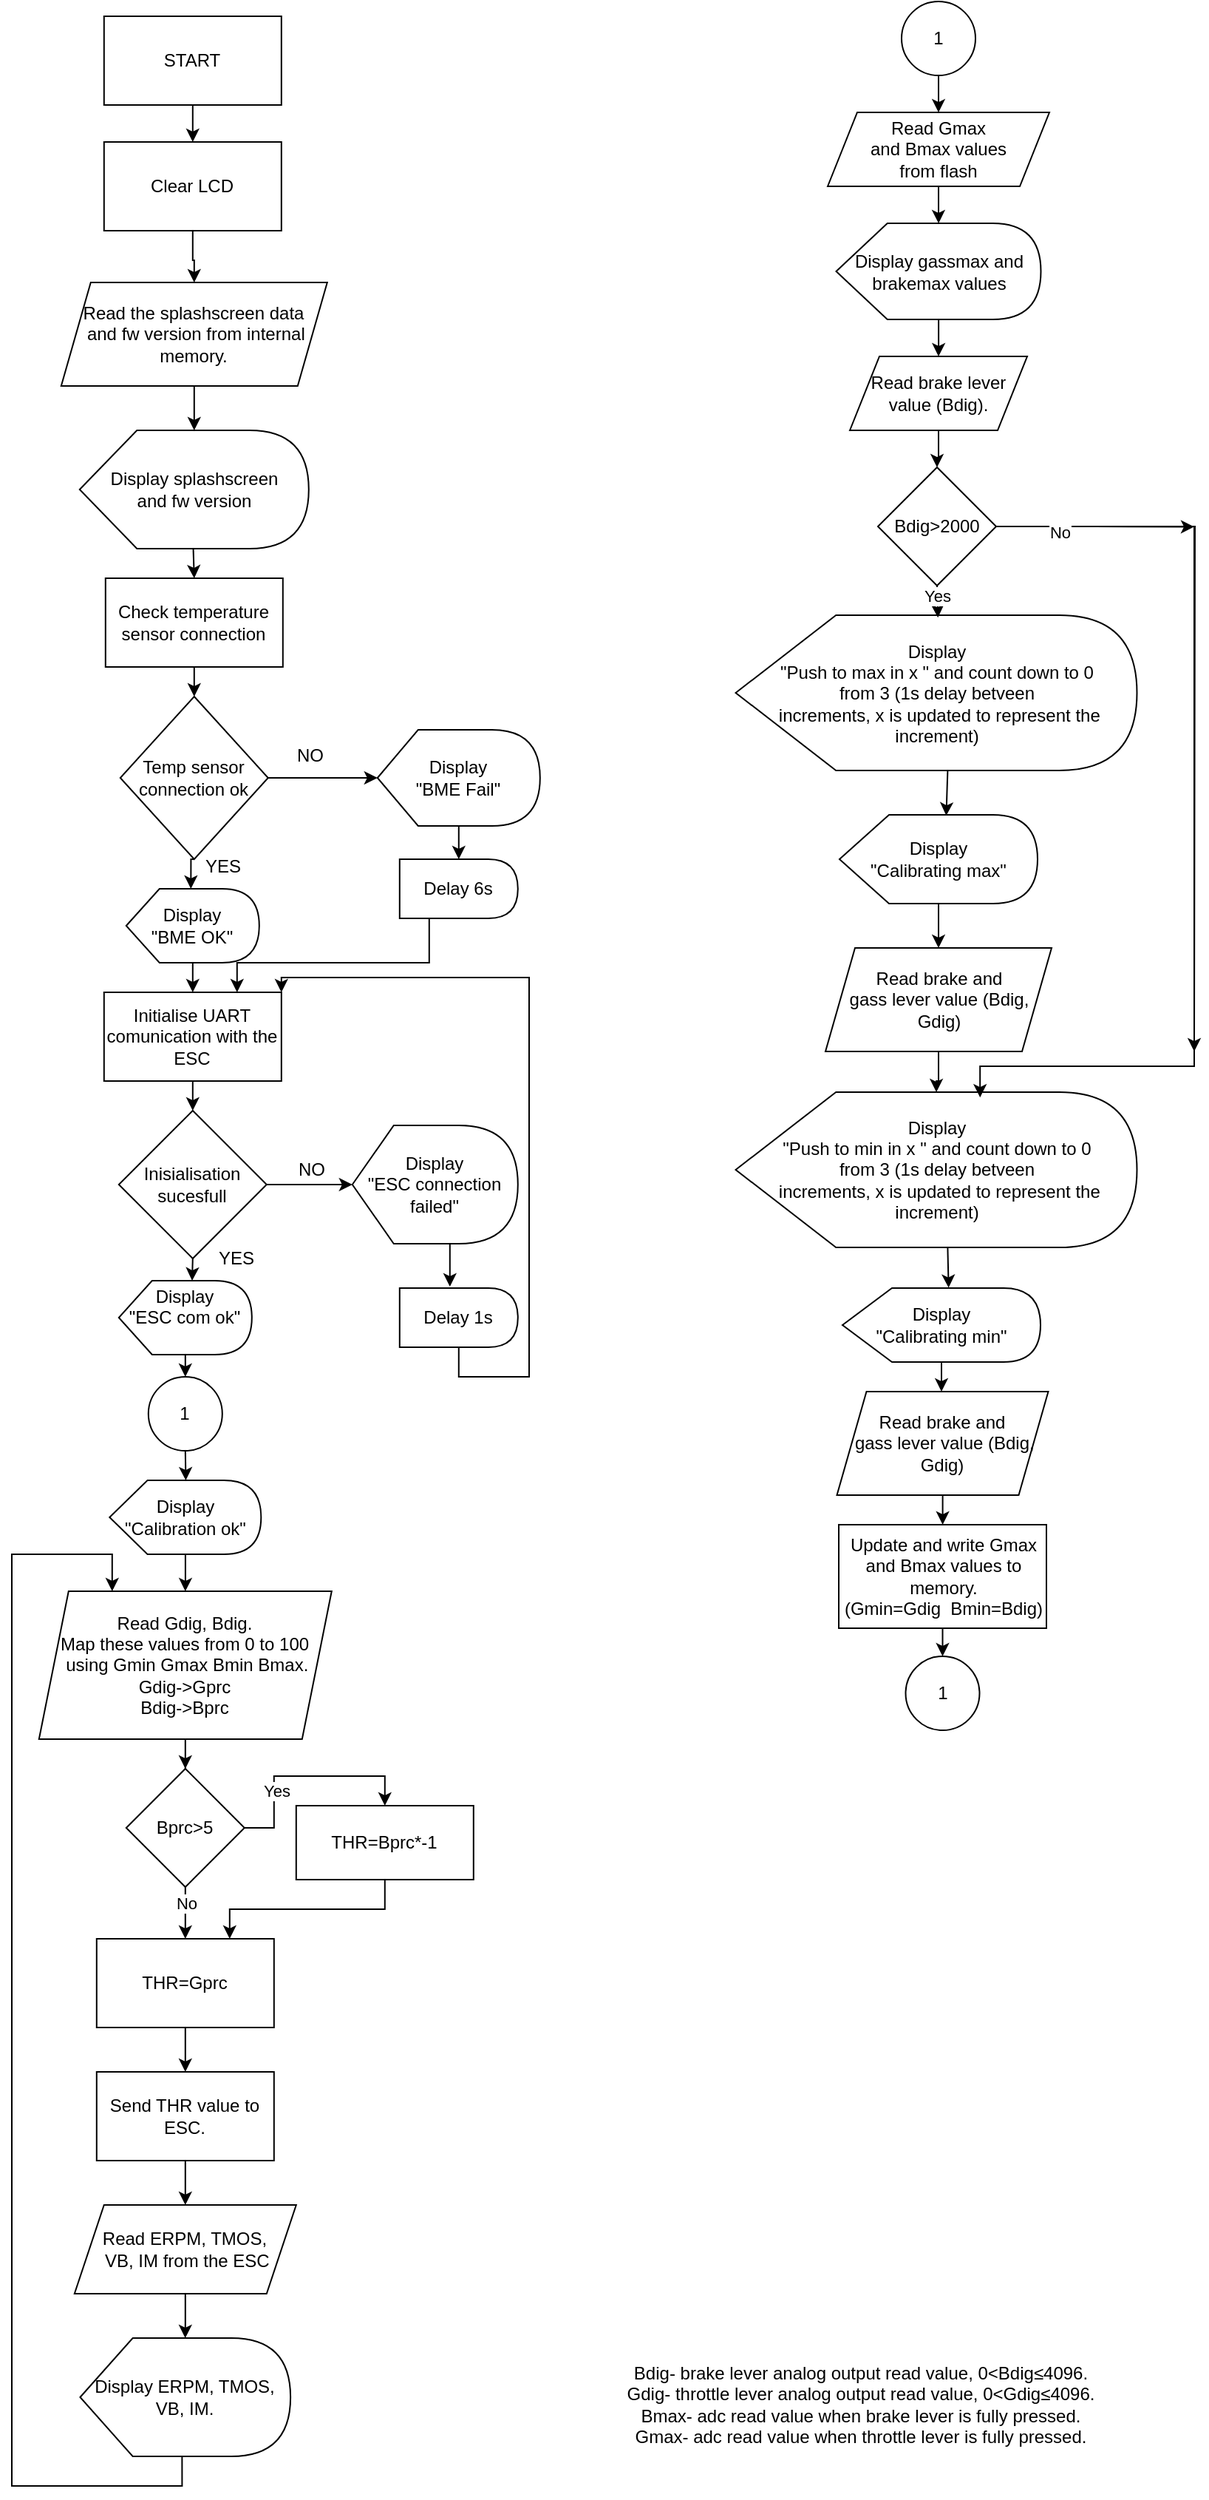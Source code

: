 <mxfile version="24.4.0" type="github">
  <diagram name="Puslapis-1" id="ZAKRF1dTVsQCdEU3fz9g">
    <mxGraphModel dx="2625" dy="1345" grid="1" gridSize="10" guides="1" tooltips="1" connect="1" arrows="1" fold="1" page="1" pageScale="1" pageWidth="1169" pageHeight="1654" math="1" shadow="0">
      <root>
        <mxCell id="0" />
        <mxCell id="1" parent="0" />
        <mxCell id="gfubkKddAZW-wHdhVj13-2" value="" style="edgeStyle=orthogonalEdgeStyle;rounded=0;orthogonalLoop=1;jettySize=auto;html=1;" parent="1" source="sZjmt84LJ8zzRJPLPaBu-3" target="gfubkKddAZW-wHdhVj13-1" edge="1">
          <mxGeometry relative="1" as="geometry" />
        </mxCell>
        <mxCell id="sZjmt84LJ8zzRJPLPaBu-3" value="Clear LCD" style="rounded=0;whiteSpace=wrap;html=1;" parent="1" vertex="1">
          <mxGeometry x="72.4" y="95" width="120" height="60" as="geometry" />
        </mxCell>
        <mxCell id="mmT15tX0c2wqUiGHglg3-29" style="edgeStyle=orthogonalEdgeStyle;rounded=0;orthogonalLoop=1;jettySize=auto;html=1;exitX=0.5;exitY=1;exitDx=0;exitDy=0;entryX=0.5;entryY=0;entryDx=0;entryDy=0;" parent="1" source="sZjmt84LJ8zzRJPLPaBu-5" target="sZjmt84LJ8zzRJPLPaBu-6" edge="1">
          <mxGeometry relative="1" as="geometry" />
        </mxCell>
        <mxCell id="sZjmt84LJ8zzRJPLPaBu-5" value="Check temperature sensor connection" style="rounded=0;whiteSpace=wrap;html=1;" parent="1" vertex="1">
          <mxGeometry x="73.4" y="390" width="120" height="60" as="geometry" />
        </mxCell>
        <mxCell id="mmT15tX0c2wqUiGHglg3-37" style="edgeStyle=orthogonalEdgeStyle;rounded=0;orthogonalLoop=1;jettySize=auto;html=1;exitX=1;exitY=0.5;exitDx=0;exitDy=0;entryX=0;entryY=0.5;entryDx=0;entryDy=0;entryPerimeter=0;" parent="1" source="sZjmt84LJ8zzRJPLPaBu-6" edge="1" target="sZjmt84LJ8zzRJPLPaBu-9">
          <mxGeometry relative="1" as="geometry">
            <mxPoint x="252.4" y="524.647" as="targetPoint" />
          </mxGeometry>
        </mxCell>
        <mxCell id="sZjmt84LJ8zzRJPLPaBu-6" value="Temp sensor connection ok" style="rhombus;whiteSpace=wrap;html=1;" parent="1" vertex="1">
          <mxGeometry x="83.4" y="470" width="100" height="110" as="geometry" />
        </mxCell>
        <mxCell id="mmT15tX0c2wqUiGHglg3-28" style="edgeStyle=orthogonalEdgeStyle;rounded=0;orthogonalLoop=1;jettySize=auto;html=1;exitX=0;exitY=0;exitDx=76.875;exitDy=80;exitPerimeter=0;entryX=0.5;entryY=0;entryDx=0;entryDy=0;" parent="1" source="sZjmt84LJ8zzRJPLPaBu-8" target="sZjmt84LJ8zzRJPLPaBu-5" edge="1">
          <mxGeometry relative="1" as="geometry" />
        </mxCell>
        <mxCell id="sZjmt84LJ8zzRJPLPaBu-8" value="&lt;div&gt;Display splashscreen &lt;br&gt;&lt;/div&gt;&lt;div&gt;and fw version&lt;/div&gt;" style="shape=display;whiteSpace=wrap;html=1;" parent="1" vertex="1">
          <mxGeometry x="55.9" y="290" width="155" height="80" as="geometry" />
        </mxCell>
        <mxCell id="mmT15tX0c2wqUiGHglg3-51" style="edgeStyle=orthogonalEdgeStyle;rounded=0;orthogonalLoop=1;jettySize=auto;html=1;exitX=0;exitY=0;exitDx=52.5;exitDy=65;exitPerimeter=0;entryX=0.5;entryY=0;entryDx=0;entryDy=0;" parent="1" source="sZjmt84LJ8zzRJPLPaBu-9" target="sZjmt84LJ8zzRJPLPaBu-10" edge="1">
          <mxGeometry relative="1" as="geometry" />
        </mxCell>
        <mxCell id="sZjmt84LJ8zzRJPLPaBu-9" value="&lt;div&gt;Display &lt;br&gt;&lt;/div&gt;&lt;div&gt;&quot;BME Fail&quot;&lt;/div&gt;" style="shape=display;whiteSpace=wrap;html=1;" parent="1" vertex="1">
          <mxGeometry x="257.4" y="492.5" width="110" height="65" as="geometry" />
        </mxCell>
        <mxCell id="hBhE-EzHb6Sn7ZjBBeDc-23" style="edgeStyle=orthogonalEdgeStyle;rounded=0;orthogonalLoop=1;jettySize=auto;html=1;exitX=0.25;exitY=1;exitDx=0;exitDy=0;entryX=0.75;entryY=0;entryDx=0;entryDy=0;" edge="1" parent="1" source="sZjmt84LJ8zzRJPLPaBu-10" target="mmT15tX0c2wqUiGHglg3-1">
          <mxGeometry relative="1" as="geometry">
            <Array as="points">
              <mxPoint x="292" y="650" />
              <mxPoint x="163" y="650" />
            </Array>
          </mxGeometry>
        </mxCell>
        <mxCell id="sZjmt84LJ8zzRJPLPaBu-10" value="Delay 6s" style="shape=delay;whiteSpace=wrap;html=1;" parent="1" vertex="1">
          <mxGeometry x="272.4" y="580" width="80" height="40" as="geometry" />
        </mxCell>
        <mxCell id="mmT15tX0c2wqUiGHglg3-32" style="edgeStyle=orthogonalEdgeStyle;rounded=0;orthogonalLoop=1;jettySize=auto;html=1;exitX=0;exitY=0;exitDx=43.75;exitDy=50;exitPerimeter=0;entryX=0.5;entryY=0;entryDx=0;entryDy=0;" parent="1" source="sZjmt84LJ8zzRJPLPaBu-11" target="mmT15tX0c2wqUiGHglg3-1" edge="1">
          <mxGeometry relative="1" as="geometry" />
        </mxCell>
        <mxCell id="sZjmt84LJ8zzRJPLPaBu-11" value="&lt;br&gt;&lt;div&gt;Display &lt;br&gt;&lt;/div&gt;&lt;div&gt;&quot;BME OK&quot;&lt;/div&gt;&lt;div&gt;&lt;br/&gt;&lt;/div&gt;" style="shape=display;whiteSpace=wrap;html=1;" parent="1" vertex="1">
          <mxGeometry x="87.4" y="600" width="90" height="50" as="geometry" />
        </mxCell>
        <mxCell id="mmT15tX0c2wqUiGHglg3-33" style="edgeStyle=orthogonalEdgeStyle;rounded=0;orthogonalLoop=1;jettySize=auto;html=1;exitX=0.5;exitY=1;exitDx=0;exitDy=0;entryX=0.5;entryY=0;entryDx=0;entryDy=0;" parent="1" source="mmT15tX0c2wqUiGHglg3-1" target="mmT15tX0c2wqUiGHglg3-2" edge="1">
          <mxGeometry relative="1" as="geometry" />
        </mxCell>
        <mxCell id="mmT15tX0c2wqUiGHglg3-1" value="Initialise UART comunication with the ESC" style="rounded=0;whiteSpace=wrap;html=1;" parent="1" vertex="1">
          <mxGeometry x="72.4" y="670" width="120" height="60" as="geometry" />
        </mxCell>
        <mxCell id="mmT15tX0c2wqUiGHglg3-2" value="Inisialisation sucesfull" style="rhombus;whiteSpace=wrap;html=1;" parent="1" vertex="1">
          <mxGeometry x="82.4" y="750" width="100" height="100" as="geometry" />
        </mxCell>
        <mxCell id="mmT15tX0c2wqUiGHglg3-3" value="&lt;div&gt;Display &lt;br&gt;&lt;/div&gt;&lt;div&gt;&quot;ESC connection failed&quot;&lt;/div&gt;" style="shape=display;whiteSpace=wrap;html=1;" parent="1" vertex="1">
          <mxGeometry x="240.4" y="760" width="112" height="80" as="geometry" />
        </mxCell>
        <mxCell id="hBhE-EzHb6Sn7ZjBBeDc-24" style="edgeStyle=orthogonalEdgeStyle;rounded=0;orthogonalLoop=1;jettySize=auto;html=1;exitX=0.5;exitY=1;exitDx=0;exitDy=0;entryX=1;entryY=0;entryDx=0;entryDy=0;" edge="1" parent="1" source="mmT15tX0c2wqUiGHglg3-4" target="mmT15tX0c2wqUiGHglg3-1">
          <mxGeometry relative="1" as="geometry">
            <Array as="points">
              <mxPoint x="312" y="930" />
              <mxPoint x="360" y="930" />
              <mxPoint x="360" y="660" />
              <mxPoint x="193" y="660" />
            </Array>
          </mxGeometry>
        </mxCell>
        <mxCell id="mmT15tX0c2wqUiGHglg3-4" value="Delay 1s" style="shape=delay;whiteSpace=wrap;html=1;" parent="1" vertex="1">
          <mxGeometry x="272.4" y="870" width="80" height="40" as="geometry" />
        </mxCell>
        <mxCell id="mmT15tX0c2wqUiGHglg3-35" style="edgeStyle=orthogonalEdgeStyle;rounded=0;orthogonalLoop=1;jettySize=auto;html=1;exitX=0;exitY=0;exitDx=43.75;exitDy=50;exitPerimeter=0;entryX=0.5;entryY=0;entryDx=0;entryDy=0;" parent="1" source="mmT15tX0c2wqUiGHglg3-5" target="mmT15tX0c2wqUiGHglg3-22" edge="1">
          <mxGeometry relative="1" as="geometry" />
        </mxCell>
        <mxCell id="mmT15tX0c2wqUiGHglg3-5" value="&lt;br&gt;&lt;div&gt;Display &lt;br&gt;&lt;/div&gt;&lt;div&gt;&quot;ESC com ok&quot;&lt;/div&gt;&lt;div&gt;&lt;br&gt;&lt;br&gt;&lt;/div&gt;" style="shape=display;whiteSpace=wrap;html=1;" parent="1" vertex="1">
          <mxGeometry x="82.4" y="865" width="90" height="50" as="geometry" />
        </mxCell>
        <mxCell id="gfubkKddAZW-wHdhVj13-19" value="" style="edgeStyle=orthogonalEdgeStyle;rounded=0;orthogonalLoop=1;jettySize=auto;html=1;" parent="1" source="mmT15tX0c2wqUiGHglg3-6" target="mmT15tX0c2wqUiGHglg3-7" edge="1">
          <mxGeometry relative="1" as="geometry" />
        </mxCell>
        <mxCell id="mmT15tX0c2wqUiGHglg3-6" value="&lt;div&gt;Read Gmax &lt;br&gt;&lt;/div&gt;&lt;div&gt;and Bmax values &lt;br&gt;&lt;/div&gt;&lt;div&gt;from flash&lt;/div&gt;" style="shape=parallelogram;perimeter=parallelogramPerimeter;whiteSpace=wrap;html=1;fixedSize=1;" parent="1" vertex="1">
          <mxGeometry x="562" y="75" width="150" height="50" as="geometry" />
        </mxCell>
        <mxCell id="gfubkKddAZW-wHdhVj13-22" value="" style="edgeStyle=orthogonalEdgeStyle;rounded=0;orthogonalLoop=1;jettySize=auto;html=1;" parent="1" source="mmT15tX0c2wqUiGHglg3-7" target="gfubkKddAZW-wHdhVj13-20" edge="1">
          <mxGeometry relative="1" as="geometry" />
        </mxCell>
        <mxCell id="mmT15tX0c2wqUiGHglg3-7" value="Display gassmax and brakemax values " style="shape=display;whiteSpace=wrap;html=1;" parent="1" vertex="1">
          <mxGeometry x="567.75" y="150" width="138.5" height="65" as="geometry" />
        </mxCell>
        <mxCell id="mmT15tX0c2wqUiGHglg3-9" value="&lt;div&gt;Bdig- brake lever analog output read value, 0&amp;lt;Bdig≤&lt;span class=&quot;ILfuVd&quot; lang=&quot;en&quot;&gt;4096&lt;/span&gt;.&lt;/div&gt;&lt;div&gt;Gdig- throttle lever analog output read value, 0&amp;lt;Gdig≤4096.&lt;/div&gt;&lt;div&gt;Bmax- adc read value when brake lever is fully pressed.&lt;/div&gt;&lt;div&gt;Gmax- adc read value when throttle lever is fully pressed.&lt;/div&gt;" style="text;html=1;align=center;verticalAlign=middle;resizable=0;points=[];autosize=1;strokeColor=none;fillColor=none;" parent="1" vertex="1">
          <mxGeometry x="414" y="1590" width="340" height="70" as="geometry" />
        </mxCell>
        <mxCell id="hBhE-EzHb6Sn7ZjBBeDc-13" style="edgeStyle=orthogonalEdgeStyle;rounded=0;orthogonalLoop=1;jettySize=auto;html=1;exitX=1;exitY=0.5;exitDx=0;exitDy=0;" edge="1" parent="1" source="mmT15tX0c2wqUiGHglg3-10">
          <mxGeometry relative="1" as="geometry">
            <mxPoint x="810" y="355.235" as="targetPoint" />
          </mxGeometry>
        </mxCell>
        <mxCell id="hBhE-EzHb6Sn7ZjBBeDc-14" style="edgeStyle=orthogonalEdgeStyle;rounded=0;orthogonalLoop=1;jettySize=auto;html=1;exitX=1;exitY=0.5;exitDx=0;exitDy=0;" edge="1" parent="1" source="mmT15tX0c2wqUiGHglg3-10">
          <mxGeometry relative="1" as="geometry">
            <mxPoint x="810" y="710" as="targetPoint" />
          </mxGeometry>
        </mxCell>
        <mxCell id="mmT15tX0c2wqUiGHglg3-10" value="Bdig&amp;gt;2000" style="rhombus;whiteSpace=wrap;html=1;" parent="1" vertex="1">
          <mxGeometry x="596" y="315" width="80" height="80" as="geometry" />
        </mxCell>
        <mxCell id="mmT15tX0c2wqUiGHglg3-12" value="&lt;div&gt;Display &lt;br&gt;&lt;/div&gt;&lt;div&gt;&quot;Push to max in x &quot; and count down to 0 &lt;br&gt;&lt;/div&gt;&lt;div&gt;from 3 (1s delay betveen&lt;/div&gt;&lt;div&gt;&amp;nbsp;increments, x is updated to represent the increment)&lt;/div&gt;" style="shape=display;whiteSpace=wrap;html=1;" parent="1" vertex="1">
          <mxGeometry x="499.75" y="415" width="271.5" height="105" as="geometry" />
        </mxCell>
        <mxCell id="mmT15tX0c2wqUiGHglg3-53" style="edgeStyle=orthogonalEdgeStyle;rounded=0;orthogonalLoop=1;jettySize=auto;html=1;exitX=0.5;exitY=1;exitDx=0;exitDy=0;entryX=0.5;entryY=0;entryDx=0;entryDy=0;" parent="1" source="mmT15tX0c2wqUiGHglg3-13" target="mmT15tX0c2wqUiGHglg3-6" edge="1">
          <mxGeometry relative="1" as="geometry" />
        </mxCell>
        <mxCell id="mmT15tX0c2wqUiGHglg3-13" value="1" style="ellipse;whiteSpace=wrap;html=1;aspect=fixed;" parent="1" vertex="1">
          <mxGeometry x="612" width="50" height="50" as="geometry" />
        </mxCell>
        <mxCell id="gfubkKddAZW-wHdhVj13-26" value="" style="edgeStyle=orthogonalEdgeStyle;rounded=0;orthogonalLoop=1;jettySize=auto;html=1;" parent="1" source="mmT15tX0c2wqUiGHglg3-14" target="gfubkKddAZW-wHdhVj13-25" edge="1">
          <mxGeometry relative="1" as="geometry" />
        </mxCell>
        <mxCell id="mmT15tX0c2wqUiGHglg3-14" value="&lt;div&gt;Display&lt;/div&gt;&lt;div&gt;&quot;Calibrating max&quot;&lt;br&gt;&lt;/div&gt;" style="shape=display;whiteSpace=wrap;html=1;" parent="1" vertex="1">
          <mxGeometry x="570" y="550" width="134" height="60" as="geometry" />
        </mxCell>
        <mxCell id="mmT15tX0c2wqUiGHglg3-66" style="edgeStyle=orthogonalEdgeStyle;rounded=0;orthogonalLoop=1;jettySize=auto;html=1;exitX=0.5;exitY=1;exitDx=0;exitDy=0;entryX=0.5;entryY=0;entryDx=0;entryDy=0;" parent="1" source="mmT15tX0c2wqUiGHglg3-17" target="mmT15tX0c2wqUiGHglg3-21" edge="1">
          <mxGeometry relative="1" as="geometry" />
        </mxCell>
        <mxCell id="mmT15tX0c2wqUiGHglg3-17" value="&lt;div&gt;Update and write Gmax and Bmax values to memory.&lt;/div&gt;&lt;div&gt;(Gmin=Gdig&amp;nbsp; Bmin=Bdig)&lt;br&gt;&lt;/div&gt;" style="rounded=0;whiteSpace=wrap;html=1;" parent="1" vertex="1">
          <mxGeometry x="569.5" y="1030" width="140.5" height="70" as="geometry" />
        </mxCell>
        <mxCell id="mmT15tX0c2wqUiGHglg3-18" value="&lt;div&gt;Display &lt;br&gt;&lt;/div&gt;&lt;div&gt;&quot;Push to min in x &quot; and count down to 0 &lt;br&gt;&lt;/div&gt;&lt;div&gt;from 3 (1s delay betveen&lt;/div&gt;&lt;div&gt;&amp;nbsp;increments, x is updated to represent the increment)&lt;/div&gt;" style="shape=display;whiteSpace=wrap;html=1;" parent="1" vertex="1">
          <mxGeometry x="499.75" y="737.5" width="271.5" height="105" as="geometry" />
        </mxCell>
        <mxCell id="gfubkKddAZW-wHdhVj13-31" value="" style="edgeStyle=orthogonalEdgeStyle;rounded=0;orthogonalLoop=1;jettySize=auto;html=1;" parent="1" source="mmT15tX0c2wqUiGHglg3-19" target="gfubkKddAZW-wHdhVj13-30" edge="1">
          <mxGeometry relative="1" as="geometry" />
        </mxCell>
        <mxCell id="mmT15tX0c2wqUiGHglg3-19" value="&lt;div&gt;Display&lt;/div&gt;&lt;div&gt;&quot;Calibrating min&quot;&lt;br&gt;&lt;/div&gt;" style="shape=display;whiteSpace=wrap;html=1;" parent="1" vertex="1">
          <mxGeometry x="572" y="870" width="134" height="50" as="geometry" />
        </mxCell>
        <mxCell id="mmT15tX0c2wqUiGHglg3-21" value="1" style="ellipse;whiteSpace=wrap;html=1;aspect=fixed;" parent="1" vertex="1">
          <mxGeometry x="614.75" y="1119" width="50" height="50" as="geometry" />
        </mxCell>
        <mxCell id="mmT15tX0c2wqUiGHglg3-22" value="1" style="ellipse;whiteSpace=wrap;html=1;aspect=fixed;" parent="1" vertex="1">
          <mxGeometry x="102.4" y="930" width="50" height="50" as="geometry" />
        </mxCell>
        <mxCell id="gfubkKddAZW-wHdhVj13-10" value="" style="edgeStyle=orthogonalEdgeStyle;rounded=0;orthogonalLoop=1;jettySize=auto;html=1;" parent="1" source="mmT15tX0c2wqUiGHglg3-24" target="gfubkKddAZW-wHdhVj13-5" edge="1">
          <mxGeometry relative="1" as="geometry" />
        </mxCell>
        <mxCell id="mmT15tX0c2wqUiGHglg3-24" value="Display &quot;Calibration ok&quot;" style="shape=display;whiteSpace=wrap;html=1;" parent="1" vertex="1">
          <mxGeometry x="76.15" y="1000" width="102.5" height="50" as="geometry" />
        </mxCell>
        <mxCell id="mmT15tX0c2wqUiGHglg3-31" style="edgeStyle=orthogonalEdgeStyle;rounded=0;orthogonalLoop=1;jettySize=auto;html=1;exitX=0.5;exitY=1;exitDx=0;exitDy=0;entryX=0;entryY=0;entryDx=43.75;entryDy=0;entryPerimeter=0;" parent="1" source="sZjmt84LJ8zzRJPLPaBu-6" target="sZjmt84LJ8zzRJPLPaBu-11" edge="1">
          <mxGeometry relative="1" as="geometry" />
        </mxCell>
        <mxCell id="mmT15tX0c2wqUiGHglg3-34" style="edgeStyle=orthogonalEdgeStyle;rounded=0;orthogonalLoop=1;jettySize=auto;html=1;exitX=0.5;exitY=1;exitDx=0;exitDy=0;entryX=0.551;entryY=0;entryDx=0;entryDy=0;entryPerimeter=0;" parent="1" source="mmT15tX0c2wqUiGHglg3-2" target="mmT15tX0c2wqUiGHglg3-5" edge="1">
          <mxGeometry relative="1" as="geometry" />
        </mxCell>
        <mxCell id="mmT15tX0c2wqUiGHglg3-36" style="edgeStyle=orthogonalEdgeStyle;rounded=0;orthogonalLoop=1;jettySize=auto;html=1;exitX=0.5;exitY=1;exitDx=0;exitDy=0;entryX=0;entryY=0;entryDx=51.562;entryDy=0;entryPerimeter=0;" parent="1" source="mmT15tX0c2wqUiGHglg3-22" target="mmT15tX0c2wqUiGHglg3-24" edge="1">
          <mxGeometry relative="1" as="geometry" />
        </mxCell>
        <mxCell id="mmT15tX0c2wqUiGHglg3-41" value="YES" style="text;html=1;align=center;verticalAlign=middle;whiteSpace=wrap;rounded=0;" parent="1" vertex="1">
          <mxGeometry x="123.4" y="570" width="60" height="30" as="geometry" />
        </mxCell>
        <mxCell id="mmT15tX0c2wqUiGHglg3-42" value="NO" style="text;html=1;align=center;verticalAlign=middle;whiteSpace=wrap;rounded=0;" parent="1" vertex="1">
          <mxGeometry x="182.4" y="495" width="60" height="30" as="geometry" />
        </mxCell>
        <mxCell id="mmT15tX0c2wqUiGHglg3-44" style="edgeStyle=orthogonalEdgeStyle;rounded=0;orthogonalLoop=1;jettySize=auto;html=1;exitX=1;exitY=0.5;exitDx=0;exitDy=0;entryX=0;entryY=0.5;entryDx=0;entryDy=0;entryPerimeter=0;" parent="1" source="mmT15tX0c2wqUiGHglg3-2" target="mmT15tX0c2wqUiGHglg3-3" edge="1">
          <mxGeometry relative="1" as="geometry" />
        </mxCell>
        <mxCell id="mmT15tX0c2wqUiGHglg3-45" value="NO" style="text;html=1;align=center;verticalAlign=middle;whiteSpace=wrap;rounded=0;" parent="1" vertex="1">
          <mxGeometry x="183.4" y="775" width="60" height="30" as="geometry" />
        </mxCell>
        <mxCell id="mmT15tX0c2wqUiGHglg3-46" value="YES" style="text;html=1;align=center;verticalAlign=middle;whiteSpace=wrap;rounded=0;" parent="1" vertex="1">
          <mxGeometry x="132.4" y="835" width="60" height="30" as="geometry" />
        </mxCell>
        <mxCell id="mmT15tX0c2wqUiGHglg3-47" style="edgeStyle=orthogonalEdgeStyle;rounded=0;orthogonalLoop=1;jettySize=auto;html=1;exitX=0;exitY=0;exitDx=50;exitDy=80;exitPerimeter=0;entryX=0.425;entryY=-0.025;entryDx=0;entryDy=0;entryPerimeter=0;" parent="1" source="mmT15tX0c2wqUiGHglg3-3" target="mmT15tX0c2wqUiGHglg3-4" edge="1">
          <mxGeometry relative="1" as="geometry" />
        </mxCell>
        <mxCell id="mmT15tX0c2wqUiGHglg3-58" style="edgeStyle=orthogonalEdgeStyle;rounded=0;orthogonalLoop=1;jettySize=auto;html=1;exitX=0.5;exitY=1;exitDx=0;exitDy=0;entryX=0.504;entryY=0.016;entryDx=0;entryDy=0;entryPerimeter=0;" parent="1" source="mmT15tX0c2wqUiGHglg3-10" target="mmT15tX0c2wqUiGHglg3-12" edge="1">
          <mxGeometry relative="1" as="geometry" />
        </mxCell>
        <mxCell id="hBhE-EzHb6Sn7ZjBBeDc-16" value="&lt;div&gt;Yes&lt;/div&gt;" style="edgeLabel;html=1;align=center;verticalAlign=middle;resizable=0;points=[];" vertex="1" connectable="0" parent="mmT15tX0c2wqUiGHglg3-58">
          <mxGeometry x="-0.372" y="-1" relative="1" as="geometry">
            <mxPoint as="offset" />
          </mxGeometry>
        </mxCell>
        <mxCell id="mmT15tX0c2wqUiGHglg3-59" style="edgeStyle=orthogonalEdgeStyle;rounded=0;orthogonalLoop=1;jettySize=auto;html=1;exitX=0;exitY=0;exitDx=143.438;exitDy=105;exitPerimeter=0;entryX=0.539;entryY=0.009;entryDx=0;entryDy=0;entryPerimeter=0;" parent="1" source="mmT15tX0c2wqUiGHglg3-12" target="mmT15tX0c2wqUiGHglg3-14" edge="1">
          <mxGeometry relative="1" as="geometry" />
        </mxCell>
        <mxCell id="mmT15tX0c2wqUiGHglg3-62" style="edgeStyle=orthogonalEdgeStyle;rounded=0;orthogonalLoop=1;jettySize=auto;html=1;exitX=0;exitY=0;exitDx=143.438;exitDy=105;exitPerimeter=0;entryX=0.536;entryY=-0.004;entryDx=0;entryDy=0;entryPerimeter=0;" parent="1" source="mmT15tX0c2wqUiGHglg3-18" target="mmT15tX0c2wqUiGHglg3-19" edge="1">
          <mxGeometry relative="1" as="geometry" />
        </mxCell>
        <mxCell id="mmT15tX0c2wqUiGHglg3-82" value="" style="edgeStyle=orthogonalEdgeStyle;rounded=0;orthogonalLoop=1;jettySize=auto;html=1;entryX=0.5;entryY=0;entryDx=0;entryDy=0;" parent="1" source="mmT15tX0c2wqUiGHglg3-76" target="mmT15tX0c2wqUiGHglg3-77" edge="1">
          <mxGeometry relative="1" as="geometry" />
        </mxCell>
        <mxCell id="hBhE-EzHb6Sn7ZjBBeDc-17" value="Yes" style="edgeLabel;html=1;align=center;verticalAlign=middle;resizable=0;points=[];" vertex="1" connectable="0" parent="mmT15tX0c2wqUiGHglg3-82">
          <mxGeometry x="-0.403" y="-1" relative="1" as="geometry">
            <mxPoint as="offset" />
          </mxGeometry>
        </mxCell>
        <mxCell id="mmT15tX0c2wqUiGHglg3-83" value="" style="edgeStyle=orthogonalEdgeStyle;rounded=0;orthogonalLoop=1;jettySize=auto;html=1;" parent="1" source="mmT15tX0c2wqUiGHglg3-76" target="mmT15tX0c2wqUiGHglg3-78" edge="1">
          <mxGeometry relative="1" as="geometry" />
        </mxCell>
        <mxCell id="hBhE-EzHb6Sn7ZjBBeDc-18" value="No" style="edgeLabel;html=1;align=center;verticalAlign=middle;resizable=0;points=[];" vertex="1" connectable="0" parent="mmT15tX0c2wqUiGHglg3-83">
          <mxGeometry x="-0.536" relative="1" as="geometry">
            <mxPoint as="offset" />
          </mxGeometry>
        </mxCell>
        <mxCell id="mmT15tX0c2wqUiGHglg3-76" value="Bprc&amp;gt;5" style="rhombus;whiteSpace=wrap;html=1;" parent="1" vertex="1">
          <mxGeometry x="87.4" y="1195" width="80" height="80" as="geometry" />
        </mxCell>
        <mxCell id="hBhE-EzHb6Sn7ZjBBeDc-19" style="edgeStyle=orthogonalEdgeStyle;rounded=0;orthogonalLoop=1;jettySize=auto;html=1;exitX=0.5;exitY=1;exitDx=0;exitDy=0;entryX=0.75;entryY=0;entryDx=0;entryDy=0;" edge="1" parent="1" source="mmT15tX0c2wqUiGHglg3-77" target="mmT15tX0c2wqUiGHglg3-78">
          <mxGeometry relative="1" as="geometry" />
        </mxCell>
        <mxCell id="mmT15tX0c2wqUiGHglg3-77" value="THR=Bprc*-1" style="rounded=0;whiteSpace=wrap;html=1;" parent="1" vertex="1">
          <mxGeometry x="202.4" y="1220" width="120" height="50" as="geometry" />
        </mxCell>
        <mxCell id="mmT15tX0c2wqUiGHglg3-85" value="" style="edgeStyle=orthogonalEdgeStyle;rounded=0;orthogonalLoop=1;jettySize=auto;html=1;" parent="1" source="mmT15tX0c2wqUiGHglg3-78" target="mmT15tX0c2wqUiGHglg3-84" edge="1">
          <mxGeometry relative="1" as="geometry" />
        </mxCell>
        <mxCell id="mmT15tX0c2wqUiGHglg3-78" value="THR=Gprc" style="rounded=0;whiteSpace=wrap;html=1;" parent="1" vertex="1">
          <mxGeometry x="67.4" y="1310" width="120" height="60" as="geometry" />
        </mxCell>
        <mxCell id="gfubkKddAZW-wHdhVj13-17" value="" style="edgeStyle=orthogonalEdgeStyle;rounded=0;orthogonalLoop=1;jettySize=auto;html=1;" parent="1" source="mmT15tX0c2wqUiGHglg3-84" target="gfubkKddAZW-wHdhVj13-16" edge="1">
          <mxGeometry relative="1" as="geometry" />
        </mxCell>
        <mxCell id="mmT15tX0c2wqUiGHglg3-84" value="Send THR value to ESC." style="rounded=0;whiteSpace=wrap;html=1;" parent="1" vertex="1">
          <mxGeometry x="67.4" y="1400" width="120" height="60" as="geometry" />
        </mxCell>
        <mxCell id="gfubkKddAZW-wHdhVj13-14" style="edgeStyle=orthogonalEdgeStyle;rounded=0;orthogonalLoop=1;jettySize=auto;html=1;exitX=0;exitY=0;exitDx=68.956;exitDy=80;exitPerimeter=0;entryX=0.25;entryY=0;entryDx=0;entryDy=0;" parent="1" source="mmT15tX0c2wqUiGHglg3-88" target="gfubkKddAZW-wHdhVj13-5" edge="1">
          <mxGeometry relative="1" as="geometry">
            <mxPoint x="46.23" y="1565" as="sourcePoint" />
            <mxPoint x="18.4" y="1120.0" as="targetPoint" />
            <Array as="points">
              <mxPoint x="125" y="1680" />
              <mxPoint x="10" y="1680" />
              <mxPoint x="10" y="1050" />
              <mxPoint x="78" y="1050" />
            </Array>
          </mxGeometry>
        </mxCell>
        <mxCell id="mmT15tX0c2wqUiGHglg3-88" value="Display ERPM, TMOS, VB, IM." style="shape=display;whiteSpace=wrap;html=1;" parent="1" vertex="1">
          <mxGeometry x="56.23" y="1580" width="142.33" height="80" as="geometry" />
        </mxCell>
        <mxCell id="gfubkKddAZW-wHdhVj13-3" value="" style="edgeStyle=orthogonalEdgeStyle;rounded=0;orthogonalLoop=1;jettySize=auto;html=1;" parent="1" source="gfubkKddAZW-wHdhVj13-1" target="sZjmt84LJ8zzRJPLPaBu-8" edge="1">
          <mxGeometry relative="1" as="geometry" />
        </mxCell>
        <mxCell id="gfubkKddAZW-wHdhVj13-1" value="&lt;div&gt;Read the splashscreen data&lt;/div&gt;&lt;div&gt;&amp;nbsp;and fw version from internal memory.&lt;/div&gt;" style="shape=parallelogram;perimeter=parallelogramPerimeter;whiteSpace=wrap;html=1;fixedSize=1;" parent="1" vertex="1">
          <mxGeometry x="43.4" y="190" width="180" height="70" as="geometry" />
        </mxCell>
        <mxCell id="gfubkKddAZW-wHdhVj13-11" value="" style="edgeStyle=orthogonalEdgeStyle;rounded=0;orthogonalLoop=1;jettySize=auto;html=1;" parent="1" source="gfubkKddAZW-wHdhVj13-5" target="mmT15tX0c2wqUiGHglg3-76" edge="1">
          <mxGeometry relative="1" as="geometry" />
        </mxCell>
        <mxCell id="gfubkKddAZW-wHdhVj13-5" value="&lt;br&gt;&lt;div&gt;Read Gdig, Bdig. &lt;br&gt;&lt;/div&gt;&lt;div&gt;Map these values from 0 to 100&lt;/div&gt;&lt;div&gt;&amp;nbsp;using Gmin Gmax Bmin Bmax.&lt;/div&gt;&lt;div&gt;Gdig-&amp;gt;Gprc&lt;/div&gt;&lt;div&gt;Bdig-&amp;gt;Bprc&lt;br&gt;&lt;/div&gt;&lt;div&gt;&lt;br/&gt;&lt;/div&gt;" style="shape=parallelogram;perimeter=parallelogramPerimeter;whiteSpace=wrap;html=1;fixedSize=1;" parent="1" vertex="1">
          <mxGeometry x="28.4" y="1075" width="198" height="100" as="geometry" />
        </mxCell>
        <mxCell id="gfubkKddAZW-wHdhVj13-18" value="" style="edgeStyle=orthogonalEdgeStyle;rounded=0;orthogonalLoop=1;jettySize=auto;html=1;" parent="1" source="gfubkKddAZW-wHdhVj13-16" target="mmT15tX0c2wqUiGHglg3-88" edge="1">
          <mxGeometry relative="1" as="geometry" />
        </mxCell>
        <mxCell id="gfubkKddAZW-wHdhVj13-16" value="Read ERPM, TMOS,&lt;div&gt;&amp;nbsp;VB, IM from the ESC&lt;/div&gt;" style="shape=parallelogram;perimeter=parallelogramPerimeter;whiteSpace=wrap;html=1;fixedSize=1;" parent="1" vertex="1">
          <mxGeometry x="52.4" y="1490" width="150" height="60" as="geometry" />
        </mxCell>
        <mxCell id="gfubkKddAZW-wHdhVj13-23" value="" style="edgeStyle=orthogonalEdgeStyle;rounded=0;orthogonalLoop=1;jettySize=auto;html=1;" parent="1" source="gfubkKddAZW-wHdhVj13-20" target="mmT15tX0c2wqUiGHglg3-10" edge="1">
          <mxGeometry relative="1" as="geometry" />
        </mxCell>
        <mxCell id="gfubkKddAZW-wHdhVj13-20" value="Read brake lever value (Bdig)." style="shape=parallelogram;perimeter=parallelogramPerimeter;whiteSpace=wrap;html=1;fixedSize=1;" parent="1" vertex="1">
          <mxGeometry x="577" y="240" width="120" height="50" as="geometry" />
        </mxCell>
        <mxCell id="gfubkKddAZW-wHdhVj13-27" value="" style="edgeStyle=orthogonalEdgeStyle;rounded=0;orthogonalLoop=1;jettySize=auto;html=1;" parent="1" source="gfubkKddAZW-wHdhVj13-25" target="mmT15tX0c2wqUiGHglg3-18" edge="1">
          <mxGeometry relative="1" as="geometry" />
        </mxCell>
        <mxCell id="gfubkKddAZW-wHdhVj13-25" value="Read brake and &lt;br&gt;&lt;div&gt;gass lever value (Bdig, Gdig)&lt;/div&gt;" style="shape=parallelogram;perimeter=parallelogramPerimeter;whiteSpace=wrap;html=1;fixedSize=1;" parent="1" vertex="1">
          <mxGeometry x="560.5" y="640" width="153" height="70" as="geometry" />
        </mxCell>
        <mxCell id="gfubkKddAZW-wHdhVj13-32" value="" style="edgeStyle=orthogonalEdgeStyle;rounded=0;orthogonalLoop=1;jettySize=auto;html=1;" parent="1" source="gfubkKddAZW-wHdhVj13-30" target="mmT15tX0c2wqUiGHglg3-17" edge="1">
          <mxGeometry relative="1" as="geometry" />
        </mxCell>
        <mxCell id="gfubkKddAZW-wHdhVj13-30" value="&lt;div&gt;Read brake and&lt;/div&gt;&lt;div&gt;&amp;nbsp;gass lever value (Bdig, Gdig)&lt;/div&gt;" style="shape=parallelogram;perimeter=parallelogramPerimeter;whiteSpace=wrap;html=1;fixedSize=1;" parent="1" vertex="1">
          <mxGeometry x="568.25" y="940" width="143" height="70" as="geometry" />
        </mxCell>
        <mxCell id="hBhE-EzHb6Sn7ZjBBeDc-12" style="edgeStyle=orthogonalEdgeStyle;rounded=0;orthogonalLoop=1;jettySize=auto;html=1;exitX=1;exitY=0.5;exitDx=0;exitDy=0;entryX=0.609;entryY=0.034;entryDx=0;entryDy=0;entryPerimeter=0;" edge="1" parent="1" source="mmT15tX0c2wqUiGHglg3-10" target="mmT15tX0c2wqUiGHglg3-18">
          <mxGeometry relative="1" as="geometry">
            <Array as="points">
              <mxPoint x="810" y="355" />
              <mxPoint x="810" y="720" />
              <mxPoint x="665" y="720" />
            </Array>
          </mxGeometry>
        </mxCell>
        <mxCell id="hBhE-EzHb6Sn7ZjBBeDc-15" value="&lt;div&gt;No&lt;br&gt;&lt;/div&gt;" style="edgeLabel;html=1;align=center;verticalAlign=middle;resizable=0;points=[];" vertex="1" connectable="0" parent="hBhE-EzHb6Sn7ZjBBeDc-12">
          <mxGeometry x="-0.87" y="-4" relative="1" as="geometry">
            <mxPoint as="offset" />
          </mxGeometry>
        </mxCell>
        <mxCell id="hBhE-EzHb6Sn7ZjBBeDc-22" value="" style="edgeStyle=orthogonalEdgeStyle;rounded=0;orthogonalLoop=1;jettySize=auto;html=1;" edge="1" parent="1" source="hBhE-EzHb6Sn7ZjBBeDc-21" target="sZjmt84LJ8zzRJPLPaBu-3">
          <mxGeometry relative="1" as="geometry" />
        </mxCell>
        <mxCell id="hBhE-EzHb6Sn7ZjBBeDc-21" value="START" style="rounded=0;whiteSpace=wrap;html=1;" vertex="1" parent="1">
          <mxGeometry x="72.4" y="10" width="120" height="60" as="geometry" />
        </mxCell>
      </root>
    </mxGraphModel>
  </diagram>
</mxfile>
